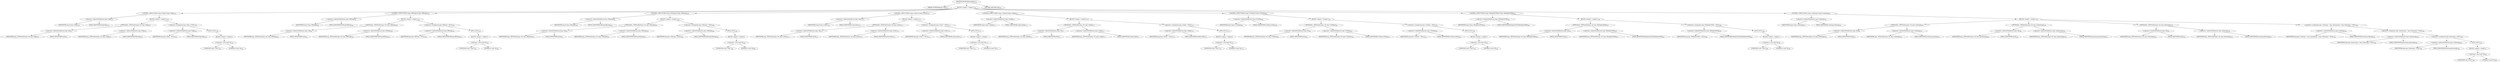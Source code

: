 digraph "TIFFRGBAImageEnd" {  
"45917" [label = <(METHOD,TIFFRGBAImageEnd)<SUB>253</SUB>> ]
"45918" [label = <(PARAM,TIFFRGBAImage *img)<SUB>253</SUB>> ]
"45919" [label = <(BLOCK,&lt;empty&gt;,&lt;empty&gt;)<SUB>254</SUB>> ]
"45920" [label = <(CONTROL_STRUCTURE,if (img-&gt;Map),if (img-&gt;Map))<SUB>255</SUB>> ]
"45921" [label = <(&lt;operator&gt;.indirectFieldAccess,img-&gt;Map)<SUB>255</SUB>> ]
"45922" [label = <(IDENTIFIER,img,if (img-&gt;Map))<SUB>255</SUB>> ]
"45923" [label = <(FIELD_IDENTIFIER,Map,Map)<SUB>255</SUB>> ]
"45924" [label = <(BLOCK,&lt;empty&gt;,&lt;empty&gt;)<SUB>256</SUB>> ]
"45925" [label = <(_TIFFfreeExt,_TIFFfreeExt(img-&gt;tif, img-&gt;Map))<SUB>257</SUB>> ]
"45926" [label = <(&lt;operator&gt;.indirectFieldAccess,img-&gt;tif)<SUB>257</SUB>> ]
"45927" [label = <(IDENTIFIER,img,_TIFFfreeExt(img-&gt;tif, img-&gt;Map))<SUB>257</SUB>> ]
"45928" [label = <(FIELD_IDENTIFIER,tif,tif)<SUB>257</SUB>> ]
"45929" [label = <(&lt;operator&gt;.indirectFieldAccess,img-&gt;Map)<SUB>257</SUB>> ]
"45930" [label = <(IDENTIFIER,img,_TIFFfreeExt(img-&gt;tif, img-&gt;Map))<SUB>257</SUB>> ]
"45931" [label = <(FIELD_IDENTIFIER,Map,Map)<SUB>257</SUB>> ]
"45932" [label = <(&lt;operator&gt;.assignment,img-&gt;Map = NULL)<SUB>258</SUB>> ]
"45933" [label = <(&lt;operator&gt;.indirectFieldAccess,img-&gt;Map)<SUB>258</SUB>> ]
"45934" [label = <(IDENTIFIER,img,img-&gt;Map = NULL)<SUB>258</SUB>> ]
"45935" [label = <(FIELD_IDENTIFIER,Map,Map)<SUB>258</SUB>> ]
"45936" [label = <(NULL,NULL)<SUB>258</SUB>> ]
"45937" [label = <(BLOCK,&lt;empty&gt;,&lt;empty&gt;)> ]
"45938" [label = <(&lt;operator&gt;.cast,(void *)0)<SUB>258</SUB>> ]
"45939" [label = <(UNKNOWN,void *,void *)<SUB>258</SUB>> ]
"45940" [label = <(LITERAL,0,(void *)0)<SUB>258</SUB>> ]
"45941" [label = <(CONTROL_STRUCTURE,if (img-&gt;BWmap),if (img-&gt;BWmap))<SUB>260</SUB>> ]
"45942" [label = <(&lt;operator&gt;.indirectFieldAccess,img-&gt;BWmap)<SUB>260</SUB>> ]
"45943" [label = <(IDENTIFIER,img,if (img-&gt;BWmap))<SUB>260</SUB>> ]
"45944" [label = <(FIELD_IDENTIFIER,BWmap,BWmap)<SUB>260</SUB>> ]
"45945" [label = <(BLOCK,&lt;empty&gt;,&lt;empty&gt;)<SUB>261</SUB>> ]
"45946" [label = <(_TIFFfreeExt,_TIFFfreeExt(img-&gt;tif, img-&gt;BWmap))<SUB>262</SUB>> ]
"45947" [label = <(&lt;operator&gt;.indirectFieldAccess,img-&gt;tif)<SUB>262</SUB>> ]
"45948" [label = <(IDENTIFIER,img,_TIFFfreeExt(img-&gt;tif, img-&gt;BWmap))<SUB>262</SUB>> ]
"45949" [label = <(FIELD_IDENTIFIER,tif,tif)<SUB>262</SUB>> ]
"45950" [label = <(&lt;operator&gt;.indirectFieldAccess,img-&gt;BWmap)<SUB>262</SUB>> ]
"45951" [label = <(IDENTIFIER,img,_TIFFfreeExt(img-&gt;tif, img-&gt;BWmap))<SUB>262</SUB>> ]
"45952" [label = <(FIELD_IDENTIFIER,BWmap,BWmap)<SUB>262</SUB>> ]
"45953" [label = <(&lt;operator&gt;.assignment,img-&gt;BWmap = NULL)<SUB>263</SUB>> ]
"45954" [label = <(&lt;operator&gt;.indirectFieldAccess,img-&gt;BWmap)<SUB>263</SUB>> ]
"45955" [label = <(IDENTIFIER,img,img-&gt;BWmap = NULL)<SUB>263</SUB>> ]
"45956" [label = <(FIELD_IDENTIFIER,BWmap,BWmap)<SUB>263</SUB>> ]
"45957" [label = <(NULL,NULL)<SUB>263</SUB>> ]
"45958" [label = <(BLOCK,&lt;empty&gt;,&lt;empty&gt;)> ]
"45959" [label = <(&lt;operator&gt;.cast,(void *)0)<SUB>263</SUB>> ]
"45960" [label = <(UNKNOWN,void *,void *)<SUB>263</SUB>> ]
"45961" [label = <(LITERAL,0,(void *)0)<SUB>263</SUB>> ]
"45962" [label = <(CONTROL_STRUCTURE,if (img-&gt;PALmap),if (img-&gt;PALmap))<SUB>265</SUB>> ]
"45963" [label = <(&lt;operator&gt;.indirectFieldAccess,img-&gt;PALmap)<SUB>265</SUB>> ]
"45964" [label = <(IDENTIFIER,img,if (img-&gt;PALmap))<SUB>265</SUB>> ]
"45965" [label = <(FIELD_IDENTIFIER,PALmap,PALmap)<SUB>265</SUB>> ]
"45966" [label = <(BLOCK,&lt;empty&gt;,&lt;empty&gt;)<SUB>266</SUB>> ]
"45967" [label = <(_TIFFfreeExt,_TIFFfreeExt(img-&gt;tif, img-&gt;PALmap))<SUB>267</SUB>> ]
"45968" [label = <(&lt;operator&gt;.indirectFieldAccess,img-&gt;tif)<SUB>267</SUB>> ]
"45969" [label = <(IDENTIFIER,img,_TIFFfreeExt(img-&gt;tif, img-&gt;PALmap))<SUB>267</SUB>> ]
"45970" [label = <(FIELD_IDENTIFIER,tif,tif)<SUB>267</SUB>> ]
"45971" [label = <(&lt;operator&gt;.indirectFieldAccess,img-&gt;PALmap)<SUB>267</SUB>> ]
"45972" [label = <(IDENTIFIER,img,_TIFFfreeExt(img-&gt;tif, img-&gt;PALmap))<SUB>267</SUB>> ]
"45973" [label = <(FIELD_IDENTIFIER,PALmap,PALmap)<SUB>267</SUB>> ]
"45974" [label = <(&lt;operator&gt;.assignment,img-&gt;PALmap = NULL)<SUB>268</SUB>> ]
"45975" [label = <(&lt;operator&gt;.indirectFieldAccess,img-&gt;PALmap)<SUB>268</SUB>> ]
"45976" [label = <(IDENTIFIER,img,img-&gt;PALmap = NULL)<SUB>268</SUB>> ]
"45977" [label = <(FIELD_IDENTIFIER,PALmap,PALmap)<SUB>268</SUB>> ]
"45978" [label = <(NULL,NULL)<SUB>268</SUB>> ]
"45979" [label = <(BLOCK,&lt;empty&gt;,&lt;empty&gt;)> ]
"45980" [label = <(&lt;operator&gt;.cast,(void *)0)<SUB>268</SUB>> ]
"45981" [label = <(UNKNOWN,void *,void *)<SUB>268</SUB>> ]
"45982" [label = <(LITERAL,0,(void *)0)<SUB>268</SUB>> ]
"45983" [label = <(CONTROL_STRUCTURE,if (img-&gt;ycbcr),if (img-&gt;ycbcr))<SUB>270</SUB>> ]
"45984" [label = <(&lt;operator&gt;.indirectFieldAccess,img-&gt;ycbcr)<SUB>270</SUB>> ]
"45985" [label = <(IDENTIFIER,img,if (img-&gt;ycbcr))<SUB>270</SUB>> ]
"45986" [label = <(FIELD_IDENTIFIER,ycbcr,ycbcr)<SUB>270</SUB>> ]
"45987" [label = <(BLOCK,&lt;empty&gt;,&lt;empty&gt;)<SUB>271</SUB>> ]
"45988" [label = <(_TIFFfreeExt,_TIFFfreeExt(img-&gt;tif, img-&gt;ycbcr))<SUB>272</SUB>> ]
"45989" [label = <(&lt;operator&gt;.indirectFieldAccess,img-&gt;tif)<SUB>272</SUB>> ]
"45990" [label = <(IDENTIFIER,img,_TIFFfreeExt(img-&gt;tif, img-&gt;ycbcr))<SUB>272</SUB>> ]
"45991" [label = <(FIELD_IDENTIFIER,tif,tif)<SUB>272</SUB>> ]
"45992" [label = <(&lt;operator&gt;.indirectFieldAccess,img-&gt;ycbcr)<SUB>272</SUB>> ]
"45993" [label = <(IDENTIFIER,img,_TIFFfreeExt(img-&gt;tif, img-&gt;ycbcr))<SUB>272</SUB>> ]
"45994" [label = <(FIELD_IDENTIFIER,ycbcr,ycbcr)<SUB>272</SUB>> ]
"45995" [label = <(&lt;operator&gt;.assignment,img-&gt;ycbcr = NULL)<SUB>273</SUB>> ]
"45996" [label = <(&lt;operator&gt;.indirectFieldAccess,img-&gt;ycbcr)<SUB>273</SUB>> ]
"45997" [label = <(IDENTIFIER,img,img-&gt;ycbcr = NULL)<SUB>273</SUB>> ]
"45998" [label = <(FIELD_IDENTIFIER,ycbcr,ycbcr)<SUB>273</SUB>> ]
"45999" [label = <(NULL,NULL)<SUB>273</SUB>> ]
"46000" [label = <(BLOCK,&lt;empty&gt;,&lt;empty&gt;)> ]
"46001" [label = <(&lt;operator&gt;.cast,(void *)0)<SUB>273</SUB>> ]
"46002" [label = <(UNKNOWN,void *,void *)<SUB>273</SUB>> ]
"46003" [label = <(LITERAL,0,(void *)0)<SUB>273</SUB>> ]
"46004" [label = <(CONTROL_STRUCTURE,if (img-&gt;cielab),if (img-&gt;cielab))<SUB>275</SUB>> ]
"46005" [label = <(&lt;operator&gt;.indirectFieldAccess,img-&gt;cielab)<SUB>275</SUB>> ]
"46006" [label = <(IDENTIFIER,img,if (img-&gt;cielab))<SUB>275</SUB>> ]
"46007" [label = <(FIELD_IDENTIFIER,cielab,cielab)<SUB>275</SUB>> ]
"46008" [label = <(BLOCK,&lt;empty&gt;,&lt;empty&gt;)<SUB>276</SUB>> ]
"46009" [label = <(_TIFFfreeExt,_TIFFfreeExt(img-&gt;tif, img-&gt;cielab))<SUB>277</SUB>> ]
"46010" [label = <(&lt;operator&gt;.indirectFieldAccess,img-&gt;tif)<SUB>277</SUB>> ]
"46011" [label = <(IDENTIFIER,img,_TIFFfreeExt(img-&gt;tif, img-&gt;cielab))<SUB>277</SUB>> ]
"46012" [label = <(FIELD_IDENTIFIER,tif,tif)<SUB>277</SUB>> ]
"46013" [label = <(&lt;operator&gt;.indirectFieldAccess,img-&gt;cielab)<SUB>277</SUB>> ]
"46014" [label = <(IDENTIFIER,img,_TIFFfreeExt(img-&gt;tif, img-&gt;cielab))<SUB>277</SUB>> ]
"46015" [label = <(FIELD_IDENTIFIER,cielab,cielab)<SUB>277</SUB>> ]
"46016" [label = <(&lt;operator&gt;.assignment,img-&gt;cielab = NULL)<SUB>278</SUB>> ]
"46017" [label = <(&lt;operator&gt;.indirectFieldAccess,img-&gt;cielab)<SUB>278</SUB>> ]
"46018" [label = <(IDENTIFIER,img,img-&gt;cielab = NULL)<SUB>278</SUB>> ]
"46019" [label = <(FIELD_IDENTIFIER,cielab,cielab)<SUB>278</SUB>> ]
"46020" [label = <(NULL,NULL)<SUB>278</SUB>> ]
"46021" [label = <(BLOCK,&lt;empty&gt;,&lt;empty&gt;)> ]
"46022" [label = <(&lt;operator&gt;.cast,(void *)0)<SUB>278</SUB>> ]
"46023" [label = <(UNKNOWN,void *,void *)<SUB>278</SUB>> ]
"46024" [label = <(LITERAL,0,(void *)0)<SUB>278</SUB>> ]
"46025" [label = <(CONTROL_STRUCTURE,if (img-&gt;UaToAa),if (img-&gt;UaToAa))<SUB>280</SUB>> ]
"46026" [label = <(&lt;operator&gt;.indirectFieldAccess,img-&gt;UaToAa)<SUB>280</SUB>> ]
"46027" [label = <(IDENTIFIER,img,if (img-&gt;UaToAa))<SUB>280</SUB>> ]
"46028" [label = <(FIELD_IDENTIFIER,UaToAa,UaToAa)<SUB>280</SUB>> ]
"46029" [label = <(BLOCK,&lt;empty&gt;,&lt;empty&gt;)<SUB>281</SUB>> ]
"46030" [label = <(_TIFFfreeExt,_TIFFfreeExt(img-&gt;tif, img-&gt;UaToAa))<SUB>282</SUB>> ]
"46031" [label = <(&lt;operator&gt;.indirectFieldAccess,img-&gt;tif)<SUB>282</SUB>> ]
"46032" [label = <(IDENTIFIER,img,_TIFFfreeExt(img-&gt;tif, img-&gt;UaToAa))<SUB>282</SUB>> ]
"46033" [label = <(FIELD_IDENTIFIER,tif,tif)<SUB>282</SUB>> ]
"46034" [label = <(&lt;operator&gt;.indirectFieldAccess,img-&gt;UaToAa)<SUB>282</SUB>> ]
"46035" [label = <(IDENTIFIER,img,_TIFFfreeExt(img-&gt;tif, img-&gt;UaToAa))<SUB>282</SUB>> ]
"46036" [label = <(FIELD_IDENTIFIER,UaToAa,UaToAa)<SUB>282</SUB>> ]
"46037" [label = <(&lt;operator&gt;.assignment,img-&gt;UaToAa = NULL)<SUB>283</SUB>> ]
"46038" [label = <(&lt;operator&gt;.indirectFieldAccess,img-&gt;UaToAa)<SUB>283</SUB>> ]
"46039" [label = <(IDENTIFIER,img,img-&gt;UaToAa = NULL)<SUB>283</SUB>> ]
"46040" [label = <(FIELD_IDENTIFIER,UaToAa,UaToAa)<SUB>283</SUB>> ]
"46041" [label = <(NULL,NULL)<SUB>283</SUB>> ]
"46042" [label = <(BLOCK,&lt;empty&gt;,&lt;empty&gt;)> ]
"46043" [label = <(&lt;operator&gt;.cast,(void *)0)<SUB>283</SUB>> ]
"46044" [label = <(UNKNOWN,void *,void *)<SUB>283</SUB>> ]
"46045" [label = <(LITERAL,0,(void *)0)<SUB>283</SUB>> ]
"46046" [label = <(CONTROL_STRUCTURE,if (img-&gt;Bitdepth16To8),if (img-&gt;Bitdepth16To8))<SUB>285</SUB>> ]
"46047" [label = <(&lt;operator&gt;.indirectFieldAccess,img-&gt;Bitdepth16To8)<SUB>285</SUB>> ]
"46048" [label = <(IDENTIFIER,img,if (img-&gt;Bitdepth16To8))<SUB>285</SUB>> ]
"46049" [label = <(FIELD_IDENTIFIER,Bitdepth16To8,Bitdepth16To8)<SUB>285</SUB>> ]
"46050" [label = <(BLOCK,&lt;empty&gt;,&lt;empty&gt;)<SUB>286</SUB>> ]
"46051" [label = <(_TIFFfreeExt,_TIFFfreeExt(img-&gt;tif, img-&gt;Bitdepth16To8))<SUB>287</SUB>> ]
"46052" [label = <(&lt;operator&gt;.indirectFieldAccess,img-&gt;tif)<SUB>287</SUB>> ]
"46053" [label = <(IDENTIFIER,img,_TIFFfreeExt(img-&gt;tif, img-&gt;Bitdepth16To8))<SUB>287</SUB>> ]
"46054" [label = <(FIELD_IDENTIFIER,tif,tif)<SUB>287</SUB>> ]
"46055" [label = <(&lt;operator&gt;.indirectFieldAccess,img-&gt;Bitdepth16To8)<SUB>287</SUB>> ]
"46056" [label = <(IDENTIFIER,img,_TIFFfreeExt(img-&gt;tif, img-&gt;Bitdepth16To8))<SUB>287</SUB>> ]
"46057" [label = <(FIELD_IDENTIFIER,Bitdepth16To8,Bitdepth16To8)<SUB>287</SUB>> ]
"46058" [label = <(&lt;operator&gt;.assignment,img-&gt;Bitdepth16To8 = NULL)<SUB>288</SUB>> ]
"46059" [label = <(&lt;operator&gt;.indirectFieldAccess,img-&gt;Bitdepth16To8)<SUB>288</SUB>> ]
"46060" [label = <(IDENTIFIER,img,img-&gt;Bitdepth16To8 = NULL)<SUB>288</SUB>> ]
"46061" [label = <(FIELD_IDENTIFIER,Bitdepth16To8,Bitdepth16To8)<SUB>288</SUB>> ]
"46062" [label = <(NULL,NULL)<SUB>288</SUB>> ]
"46063" [label = <(BLOCK,&lt;empty&gt;,&lt;empty&gt;)> ]
"46064" [label = <(&lt;operator&gt;.cast,(void *)0)<SUB>288</SUB>> ]
"46065" [label = <(UNKNOWN,void *,void *)<SUB>288</SUB>> ]
"46066" [label = <(LITERAL,0,(void *)0)<SUB>288</SUB>> ]
"46067" [label = <(CONTROL_STRUCTURE,if (img-&gt;redcmap),if (img-&gt;redcmap))<SUB>291</SUB>> ]
"46068" [label = <(&lt;operator&gt;.indirectFieldAccess,img-&gt;redcmap)<SUB>291</SUB>> ]
"46069" [label = <(IDENTIFIER,img,if (img-&gt;redcmap))<SUB>291</SUB>> ]
"46070" [label = <(FIELD_IDENTIFIER,redcmap,redcmap)<SUB>291</SUB>> ]
"46071" [label = <(BLOCK,&lt;empty&gt;,&lt;empty&gt;)<SUB>292</SUB>> ]
"46072" [label = <(_TIFFfreeExt,_TIFFfreeExt(img-&gt;tif, img-&gt;redcmap))<SUB>293</SUB>> ]
"46073" [label = <(&lt;operator&gt;.indirectFieldAccess,img-&gt;tif)<SUB>293</SUB>> ]
"46074" [label = <(IDENTIFIER,img,_TIFFfreeExt(img-&gt;tif, img-&gt;redcmap))<SUB>293</SUB>> ]
"46075" [label = <(FIELD_IDENTIFIER,tif,tif)<SUB>293</SUB>> ]
"46076" [label = <(&lt;operator&gt;.indirectFieldAccess,img-&gt;redcmap)<SUB>293</SUB>> ]
"46077" [label = <(IDENTIFIER,img,_TIFFfreeExt(img-&gt;tif, img-&gt;redcmap))<SUB>293</SUB>> ]
"46078" [label = <(FIELD_IDENTIFIER,redcmap,redcmap)<SUB>293</SUB>> ]
"46079" [label = <(_TIFFfreeExt,_TIFFfreeExt(img-&gt;tif, img-&gt;greencmap))<SUB>294</SUB>> ]
"46080" [label = <(&lt;operator&gt;.indirectFieldAccess,img-&gt;tif)<SUB>294</SUB>> ]
"46081" [label = <(IDENTIFIER,img,_TIFFfreeExt(img-&gt;tif, img-&gt;greencmap))<SUB>294</SUB>> ]
"46082" [label = <(FIELD_IDENTIFIER,tif,tif)<SUB>294</SUB>> ]
"46083" [label = <(&lt;operator&gt;.indirectFieldAccess,img-&gt;greencmap)<SUB>294</SUB>> ]
"46084" [label = <(IDENTIFIER,img,_TIFFfreeExt(img-&gt;tif, img-&gt;greencmap))<SUB>294</SUB>> ]
"46085" [label = <(FIELD_IDENTIFIER,greencmap,greencmap)<SUB>294</SUB>> ]
"46086" [label = <(_TIFFfreeExt,_TIFFfreeExt(img-&gt;tif, img-&gt;bluecmap))<SUB>295</SUB>> ]
"46087" [label = <(&lt;operator&gt;.indirectFieldAccess,img-&gt;tif)<SUB>295</SUB>> ]
"46088" [label = <(IDENTIFIER,img,_TIFFfreeExt(img-&gt;tif, img-&gt;bluecmap))<SUB>295</SUB>> ]
"46089" [label = <(FIELD_IDENTIFIER,tif,tif)<SUB>295</SUB>> ]
"46090" [label = <(&lt;operator&gt;.indirectFieldAccess,img-&gt;bluecmap)<SUB>295</SUB>> ]
"46091" [label = <(IDENTIFIER,img,_TIFFfreeExt(img-&gt;tif, img-&gt;bluecmap))<SUB>295</SUB>> ]
"46092" [label = <(FIELD_IDENTIFIER,bluecmap,bluecmap)<SUB>295</SUB>> ]
"46093" [label = <(&lt;operator&gt;.assignment,img-&gt;redcmap = img-&gt;greencmap = img-&gt;bluecmap = NULL)<SUB>296</SUB>> ]
"46094" [label = <(&lt;operator&gt;.indirectFieldAccess,img-&gt;redcmap)<SUB>296</SUB>> ]
"46095" [label = <(IDENTIFIER,img,img-&gt;redcmap = img-&gt;greencmap = img-&gt;bluecmap = NULL)<SUB>296</SUB>> ]
"46096" [label = <(FIELD_IDENTIFIER,redcmap,redcmap)<SUB>296</SUB>> ]
"46097" [label = <(&lt;operator&gt;.assignment,img-&gt;greencmap = img-&gt;bluecmap = NULL)<SUB>296</SUB>> ]
"46098" [label = <(&lt;operator&gt;.indirectFieldAccess,img-&gt;greencmap)<SUB>296</SUB>> ]
"46099" [label = <(IDENTIFIER,img,img-&gt;greencmap = img-&gt;bluecmap = NULL)<SUB>296</SUB>> ]
"46100" [label = <(FIELD_IDENTIFIER,greencmap,greencmap)<SUB>296</SUB>> ]
"46101" [label = <(&lt;operator&gt;.assignment,img-&gt;bluecmap = NULL)<SUB>296</SUB>> ]
"46102" [label = <(&lt;operator&gt;.indirectFieldAccess,img-&gt;bluecmap)<SUB>296</SUB>> ]
"46103" [label = <(IDENTIFIER,img,img-&gt;bluecmap = NULL)<SUB>296</SUB>> ]
"46104" [label = <(FIELD_IDENTIFIER,bluecmap,bluecmap)<SUB>296</SUB>> ]
"46105" [label = <(NULL,NULL)<SUB>296</SUB>> ]
"46106" [label = <(BLOCK,&lt;empty&gt;,&lt;empty&gt;)> ]
"46107" [label = <(&lt;operator&gt;.cast,(void *)0)<SUB>296</SUB>> ]
"46108" [label = <(UNKNOWN,void *,void *)<SUB>296</SUB>> ]
"46109" [label = <(LITERAL,0,(void *)0)<SUB>296</SUB>> ]
"46110" [label = <(METHOD_RETURN,void)<SUB>253</SUB>> ]
  "45917" -> "45918" 
  "45917" -> "45919" 
  "45917" -> "46110" 
  "45919" -> "45920" 
  "45919" -> "45941" 
  "45919" -> "45962" 
  "45919" -> "45983" 
  "45919" -> "46004" 
  "45919" -> "46025" 
  "45919" -> "46046" 
  "45919" -> "46067" 
  "45920" -> "45921" 
  "45920" -> "45924" 
  "45921" -> "45922" 
  "45921" -> "45923" 
  "45924" -> "45925" 
  "45924" -> "45932" 
  "45925" -> "45926" 
  "45925" -> "45929" 
  "45926" -> "45927" 
  "45926" -> "45928" 
  "45929" -> "45930" 
  "45929" -> "45931" 
  "45932" -> "45933" 
  "45932" -> "45936" 
  "45933" -> "45934" 
  "45933" -> "45935" 
  "45936" -> "45937" 
  "45937" -> "45938" 
  "45938" -> "45939" 
  "45938" -> "45940" 
  "45941" -> "45942" 
  "45941" -> "45945" 
  "45942" -> "45943" 
  "45942" -> "45944" 
  "45945" -> "45946" 
  "45945" -> "45953" 
  "45946" -> "45947" 
  "45946" -> "45950" 
  "45947" -> "45948" 
  "45947" -> "45949" 
  "45950" -> "45951" 
  "45950" -> "45952" 
  "45953" -> "45954" 
  "45953" -> "45957" 
  "45954" -> "45955" 
  "45954" -> "45956" 
  "45957" -> "45958" 
  "45958" -> "45959" 
  "45959" -> "45960" 
  "45959" -> "45961" 
  "45962" -> "45963" 
  "45962" -> "45966" 
  "45963" -> "45964" 
  "45963" -> "45965" 
  "45966" -> "45967" 
  "45966" -> "45974" 
  "45967" -> "45968" 
  "45967" -> "45971" 
  "45968" -> "45969" 
  "45968" -> "45970" 
  "45971" -> "45972" 
  "45971" -> "45973" 
  "45974" -> "45975" 
  "45974" -> "45978" 
  "45975" -> "45976" 
  "45975" -> "45977" 
  "45978" -> "45979" 
  "45979" -> "45980" 
  "45980" -> "45981" 
  "45980" -> "45982" 
  "45983" -> "45984" 
  "45983" -> "45987" 
  "45984" -> "45985" 
  "45984" -> "45986" 
  "45987" -> "45988" 
  "45987" -> "45995" 
  "45988" -> "45989" 
  "45988" -> "45992" 
  "45989" -> "45990" 
  "45989" -> "45991" 
  "45992" -> "45993" 
  "45992" -> "45994" 
  "45995" -> "45996" 
  "45995" -> "45999" 
  "45996" -> "45997" 
  "45996" -> "45998" 
  "45999" -> "46000" 
  "46000" -> "46001" 
  "46001" -> "46002" 
  "46001" -> "46003" 
  "46004" -> "46005" 
  "46004" -> "46008" 
  "46005" -> "46006" 
  "46005" -> "46007" 
  "46008" -> "46009" 
  "46008" -> "46016" 
  "46009" -> "46010" 
  "46009" -> "46013" 
  "46010" -> "46011" 
  "46010" -> "46012" 
  "46013" -> "46014" 
  "46013" -> "46015" 
  "46016" -> "46017" 
  "46016" -> "46020" 
  "46017" -> "46018" 
  "46017" -> "46019" 
  "46020" -> "46021" 
  "46021" -> "46022" 
  "46022" -> "46023" 
  "46022" -> "46024" 
  "46025" -> "46026" 
  "46025" -> "46029" 
  "46026" -> "46027" 
  "46026" -> "46028" 
  "46029" -> "46030" 
  "46029" -> "46037" 
  "46030" -> "46031" 
  "46030" -> "46034" 
  "46031" -> "46032" 
  "46031" -> "46033" 
  "46034" -> "46035" 
  "46034" -> "46036" 
  "46037" -> "46038" 
  "46037" -> "46041" 
  "46038" -> "46039" 
  "46038" -> "46040" 
  "46041" -> "46042" 
  "46042" -> "46043" 
  "46043" -> "46044" 
  "46043" -> "46045" 
  "46046" -> "46047" 
  "46046" -> "46050" 
  "46047" -> "46048" 
  "46047" -> "46049" 
  "46050" -> "46051" 
  "46050" -> "46058" 
  "46051" -> "46052" 
  "46051" -> "46055" 
  "46052" -> "46053" 
  "46052" -> "46054" 
  "46055" -> "46056" 
  "46055" -> "46057" 
  "46058" -> "46059" 
  "46058" -> "46062" 
  "46059" -> "46060" 
  "46059" -> "46061" 
  "46062" -> "46063" 
  "46063" -> "46064" 
  "46064" -> "46065" 
  "46064" -> "46066" 
  "46067" -> "46068" 
  "46067" -> "46071" 
  "46068" -> "46069" 
  "46068" -> "46070" 
  "46071" -> "46072" 
  "46071" -> "46079" 
  "46071" -> "46086" 
  "46071" -> "46093" 
  "46072" -> "46073" 
  "46072" -> "46076" 
  "46073" -> "46074" 
  "46073" -> "46075" 
  "46076" -> "46077" 
  "46076" -> "46078" 
  "46079" -> "46080" 
  "46079" -> "46083" 
  "46080" -> "46081" 
  "46080" -> "46082" 
  "46083" -> "46084" 
  "46083" -> "46085" 
  "46086" -> "46087" 
  "46086" -> "46090" 
  "46087" -> "46088" 
  "46087" -> "46089" 
  "46090" -> "46091" 
  "46090" -> "46092" 
  "46093" -> "46094" 
  "46093" -> "46097" 
  "46094" -> "46095" 
  "46094" -> "46096" 
  "46097" -> "46098" 
  "46097" -> "46101" 
  "46098" -> "46099" 
  "46098" -> "46100" 
  "46101" -> "46102" 
  "46101" -> "46105" 
  "46102" -> "46103" 
  "46102" -> "46104" 
  "46105" -> "46106" 
  "46106" -> "46107" 
  "46107" -> "46108" 
  "46107" -> "46109" 
}
